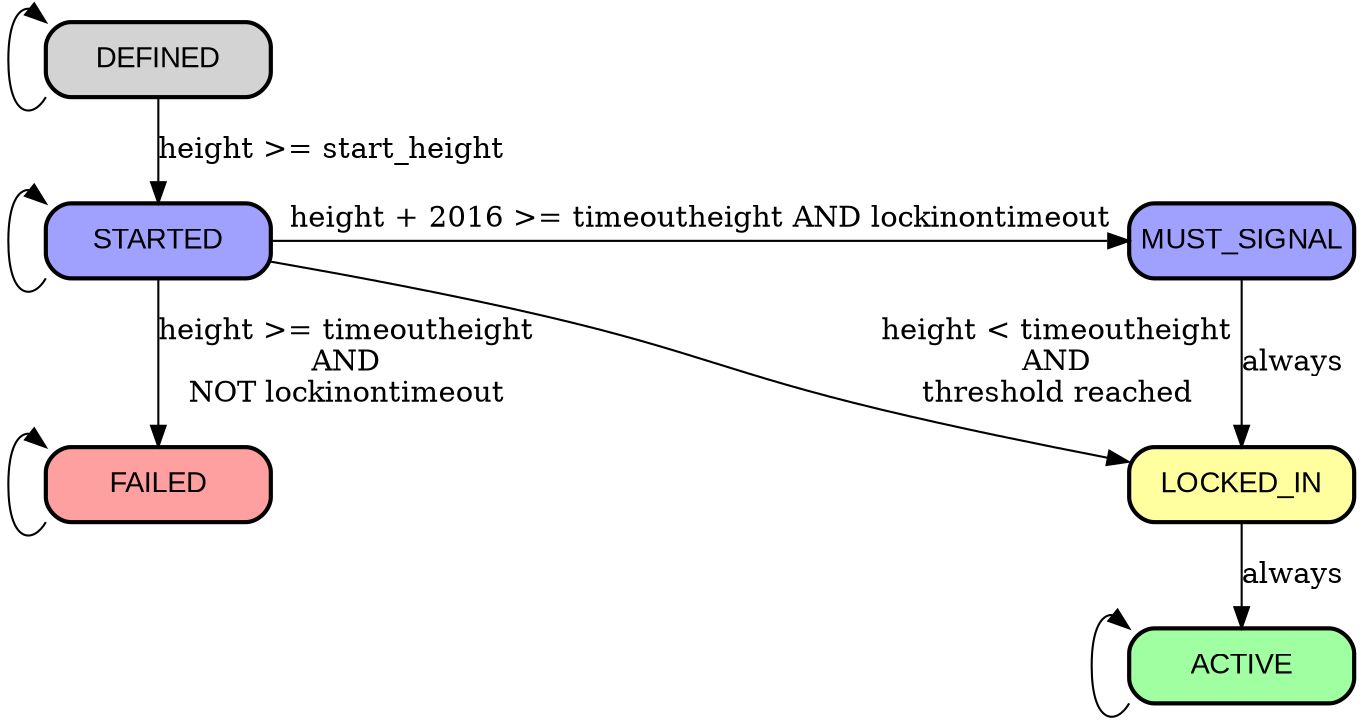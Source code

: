 digraph {
  rankdir=TD;

  node [style="rounded,filled,bold", shape=box, fixedsize=true, width=1.5, fontname="Arial"];

  edge [weight = 100];
  "DEFINED" -> "STARTED" [label="height >= start_height"];
  "STARTED" -> "MUST_SIGNAL" [label="height + 2016 >= timeoutheight AND lockinontimeout"];
  "STARTED" -> "FAILED" [label="height >= timeoutheight\nAND\nNOT lockinontimeout"];
  "LOCKED_IN" -> "ACTIVE" [label="always"];
  "MUST_SIGNAL" -> "LOCKED_IN" [label="always"];

  edge [weight = 1];
  "STARTED" -> "LOCKED_IN" [label="height < timeoutheight\nAND\nthreshold reached"];

  "FAILED" -> "LOCKED_IN" [style=invis];

  "DEFINED":sw -> "DEFINED":nw;
  "STARTED":sw -> "STARTED":nw;
  "ACTIVE":sw -> "ACTIVE":nw;
  "FAILED":sw -> "FAILED":nw;

  "STARTED" [fillcolor="#a0a0ff"];
  "MUST_SIGNAL" [fillcolor="#a0a0ff"];
  "LOCKED_IN" [fillcolor="#ffffa0"];
  "ACTIVE" [fillcolor="#a0ffa0"];
  "FAILED" [fillcolor="#ffa0a0"];

  { rank=same; "STARTED" "MUST_SIGNAL" }
  { rank=same; "FAILED" "LOCKED_IN" }
  { rank=sink; "ACTIVE" }
}


